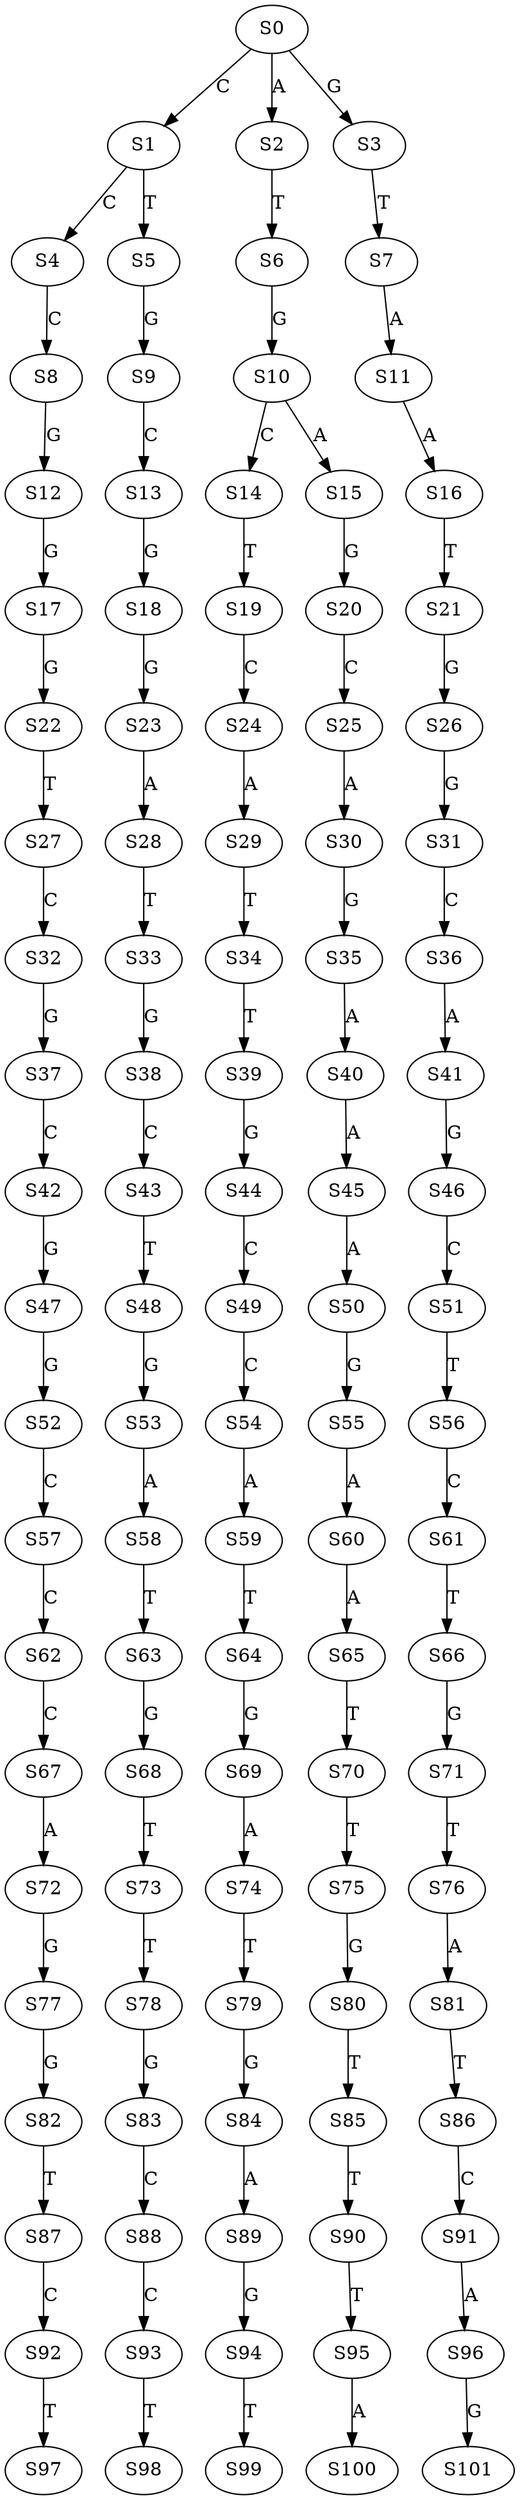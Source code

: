 strict digraph  {
	S0 -> S1 [ label = C ];
	S0 -> S2 [ label = A ];
	S0 -> S3 [ label = G ];
	S1 -> S4 [ label = C ];
	S1 -> S5 [ label = T ];
	S2 -> S6 [ label = T ];
	S3 -> S7 [ label = T ];
	S4 -> S8 [ label = C ];
	S5 -> S9 [ label = G ];
	S6 -> S10 [ label = G ];
	S7 -> S11 [ label = A ];
	S8 -> S12 [ label = G ];
	S9 -> S13 [ label = C ];
	S10 -> S14 [ label = C ];
	S10 -> S15 [ label = A ];
	S11 -> S16 [ label = A ];
	S12 -> S17 [ label = G ];
	S13 -> S18 [ label = G ];
	S14 -> S19 [ label = T ];
	S15 -> S20 [ label = G ];
	S16 -> S21 [ label = T ];
	S17 -> S22 [ label = G ];
	S18 -> S23 [ label = G ];
	S19 -> S24 [ label = C ];
	S20 -> S25 [ label = C ];
	S21 -> S26 [ label = G ];
	S22 -> S27 [ label = T ];
	S23 -> S28 [ label = A ];
	S24 -> S29 [ label = A ];
	S25 -> S30 [ label = A ];
	S26 -> S31 [ label = G ];
	S27 -> S32 [ label = C ];
	S28 -> S33 [ label = T ];
	S29 -> S34 [ label = T ];
	S30 -> S35 [ label = G ];
	S31 -> S36 [ label = C ];
	S32 -> S37 [ label = G ];
	S33 -> S38 [ label = G ];
	S34 -> S39 [ label = T ];
	S35 -> S40 [ label = A ];
	S36 -> S41 [ label = A ];
	S37 -> S42 [ label = C ];
	S38 -> S43 [ label = C ];
	S39 -> S44 [ label = G ];
	S40 -> S45 [ label = A ];
	S41 -> S46 [ label = G ];
	S42 -> S47 [ label = G ];
	S43 -> S48 [ label = T ];
	S44 -> S49 [ label = C ];
	S45 -> S50 [ label = A ];
	S46 -> S51 [ label = C ];
	S47 -> S52 [ label = G ];
	S48 -> S53 [ label = G ];
	S49 -> S54 [ label = C ];
	S50 -> S55 [ label = G ];
	S51 -> S56 [ label = T ];
	S52 -> S57 [ label = C ];
	S53 -> S58 [ label = A ];
	S54 -> S59 [ label = A ];
	S55 -> S60 [ label = A ];
	S56 -> S61 [ label = C ];
	S57 -> S62 [ label = C ];
	S58 -> S63 [ label = T ];
	S59 -> S64 [ label = T ];
	S60 -> S65 [ label = A ];
	S61 -> S66 [ label = T ];
	S62 -> S67 [ label = C ];
	S63 -> S68 [ label = G ];
	S64 -> S69 [ label = G ];
	S65 -> S70 [ label = T ];
	S66 -> S71 [ label = G ];
	S67 -> S72 [ label = A ];
	S68 -> S73 [ label = T ];
	S69 -> S74 [ label = A ];
	S70 -> S75 [ label = T ];
	S71 -> S76 [ label = T ];
	S72 -> S77 [ label = G ];
	S73 -> S78 [ label = T ];
	S74 -> S79 [ label = T ];
	S75 -> S80 [ label = G ];
	S76 -> S81 [ label = A ];
	S77 -> S82 [ label = G ];
	S78 -> S83 [ label = G ];
	S79 -> S84 [ label = G ];
	S80 -> S85 [ label = T ];
	S81 -> S86 [ label = T ];
	S82 -> S87 [ label = T ];
	S83 -> S88 [ label = C ];
	S84 -> S89 [ label = A ];
	S85 -> S90 [ label = T ];
	S86 -> S91 [ label = C ];
	S87 -> S92 [ label = C ];
	S88 -> S93 [ label = C ];
	S89 -> S94 [ label = G ];
	S90 -> S95 [ label = T ];
	S91 -> S96 [ label = A ];
	S92 -> S97 [ label = T ];
	S93 -> S98 [ label = T ];
	S94 -> S99 [ label = T ];
	S95 -> S100 [ label = A ];
	S96 -> S101 [ label = G ];
}
